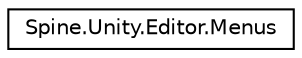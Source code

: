 digraph "그래픽컬한 클래스 계통도"
{
 // LATEX_PDF_SIZE
  edge [fontname="Helvetica",fontsize="10",labelfontname="Helvetica",labelfontsize="10"];
  node [fontname="Helvetica",fontsize="10",shape=record];
  rankdir="LR";
  Node0 [label="Spine.Unity.Editor.Menus",height=0.2,width=0.4,color="black", fillcolor="white", style="filled",URL="$class_spine_1_1_unity_1_1_editor_1_1_menus.html",tooltip=" "];
}
